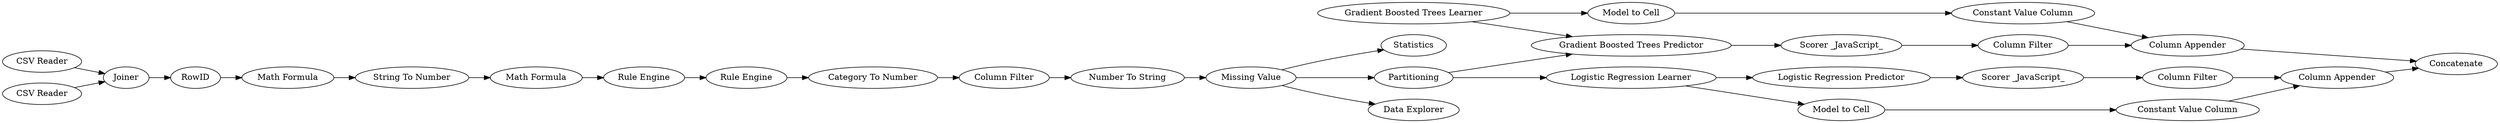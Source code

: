 digraph {
	15 -> 781
	20 -> 21
	706 -> 757
	705 -> 757
	713 -> 708
	11 -> 3
	719 -> 768
	21 -> 11
	781 -> 780
	780 -> 705
	12 -> 13
	715 -> 719
	712 -> 718
	6 -> 12
	712 -> 713
	18 -> 8
	17 -> 18
	779 -> 781
	16 -> 18
	716 -> 719
	11 -> 2
	13 -> 19
	15 -> 712
	718 -> 715
	708 -> 716
	757 -> 768
	11 -> 15
	7 -> 5
	756 -> 706
	19 -> 20
	8 -> 7
	5 -> 6
	779 -> 756
	7 [label="Math Formula"]
	705 [label="Column Filter"]
	18 [label=Joiner]
	21 [label="Number To String"]
	8 [label=RowID]
	17 [label="CSV Reader"]
	3 [label="Data Explorer"]
	19 [label="Category To Number"]
	781 [label="Gradient Boosted Trees Predictor"]
	756 [label="Model to Cell"]
	6 [label="Math Formula"]
	15 [label=Partitioning]
	12 [label="Rule Engine"]
	16 [label="CSV Reader"]
	708 [label="Scorer _JavaScript_"]
	768 [label=Concatenate]
	11 [label="Missing Value"]
	716 [label="Column Filter"]
	718 [label="Model to Cell"]
	715 [label="Constant Value Column"]
	779 [label="Gradient Boosted Trees Learner"]
	712 [label="Logistic Regression Learner"]
	757 [label="Column Appender"]
	5 [label="String To Number"]
	13 [label="Rule Engine"]
	20 [label="Column Filter"]
	713 [label="Logistic Regression Predictor"]
	706 [label="Constant Value Column"]
	719 [label="Column Appender"]
	2 [label=Statistics]
	780 [label="Scorer _JavaScript_"]
	rankdir=LR
}
